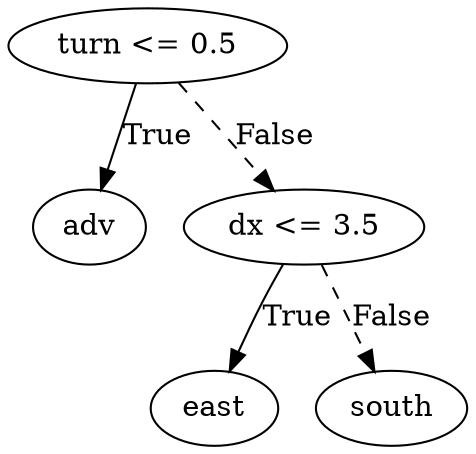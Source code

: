 digraph {
0 [label="turn <= 0.5"];
1 [label="adv"];
0 -> 1 [label="True"];
2 [label="dx <= 3.5"];
3 [label="east"];
2 -> 3 [label="True"];
4 [label="south"];
2 -> 4 [style="dashed", label="False"];
0 -> 2 [style="dashed", label="False"];

}